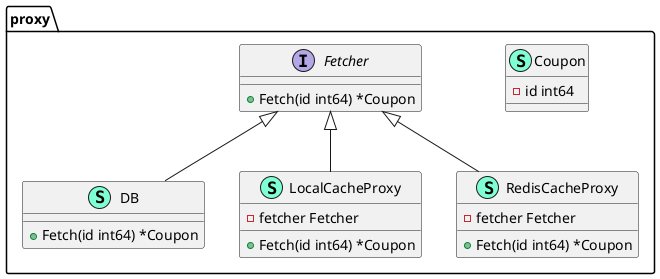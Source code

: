 @startuml
namespace proxy {
    class Coupon << (S,Aquamarine) >> {
        - id int64

    }
    class DB << (S,Aquamarine) >> {
        + Fetch(id int64) *Coupon

    }
    interface Fetcher  {
        + Fetch(id int64) *Coupon

    }
    class LocalCacheProxy << (S,Aquamarine) >> {
        - fetcher Fetcher

        + Fetch(id int64) *Coupon

    }
    class RedisCacheProxy << (S,Aquamarine) >> {
        - fetcher Fetcher

        + Fetch(id int64) *Coupon

    }
}

"proxy.Fetcher" <|-- "proxy.DB"
"proxy.Fetcher" <|-- "proxy.LocalCacheProxy"
"proxy.Fetcher" <|-- "proxy.RedisCacheProxy"

@enduml
